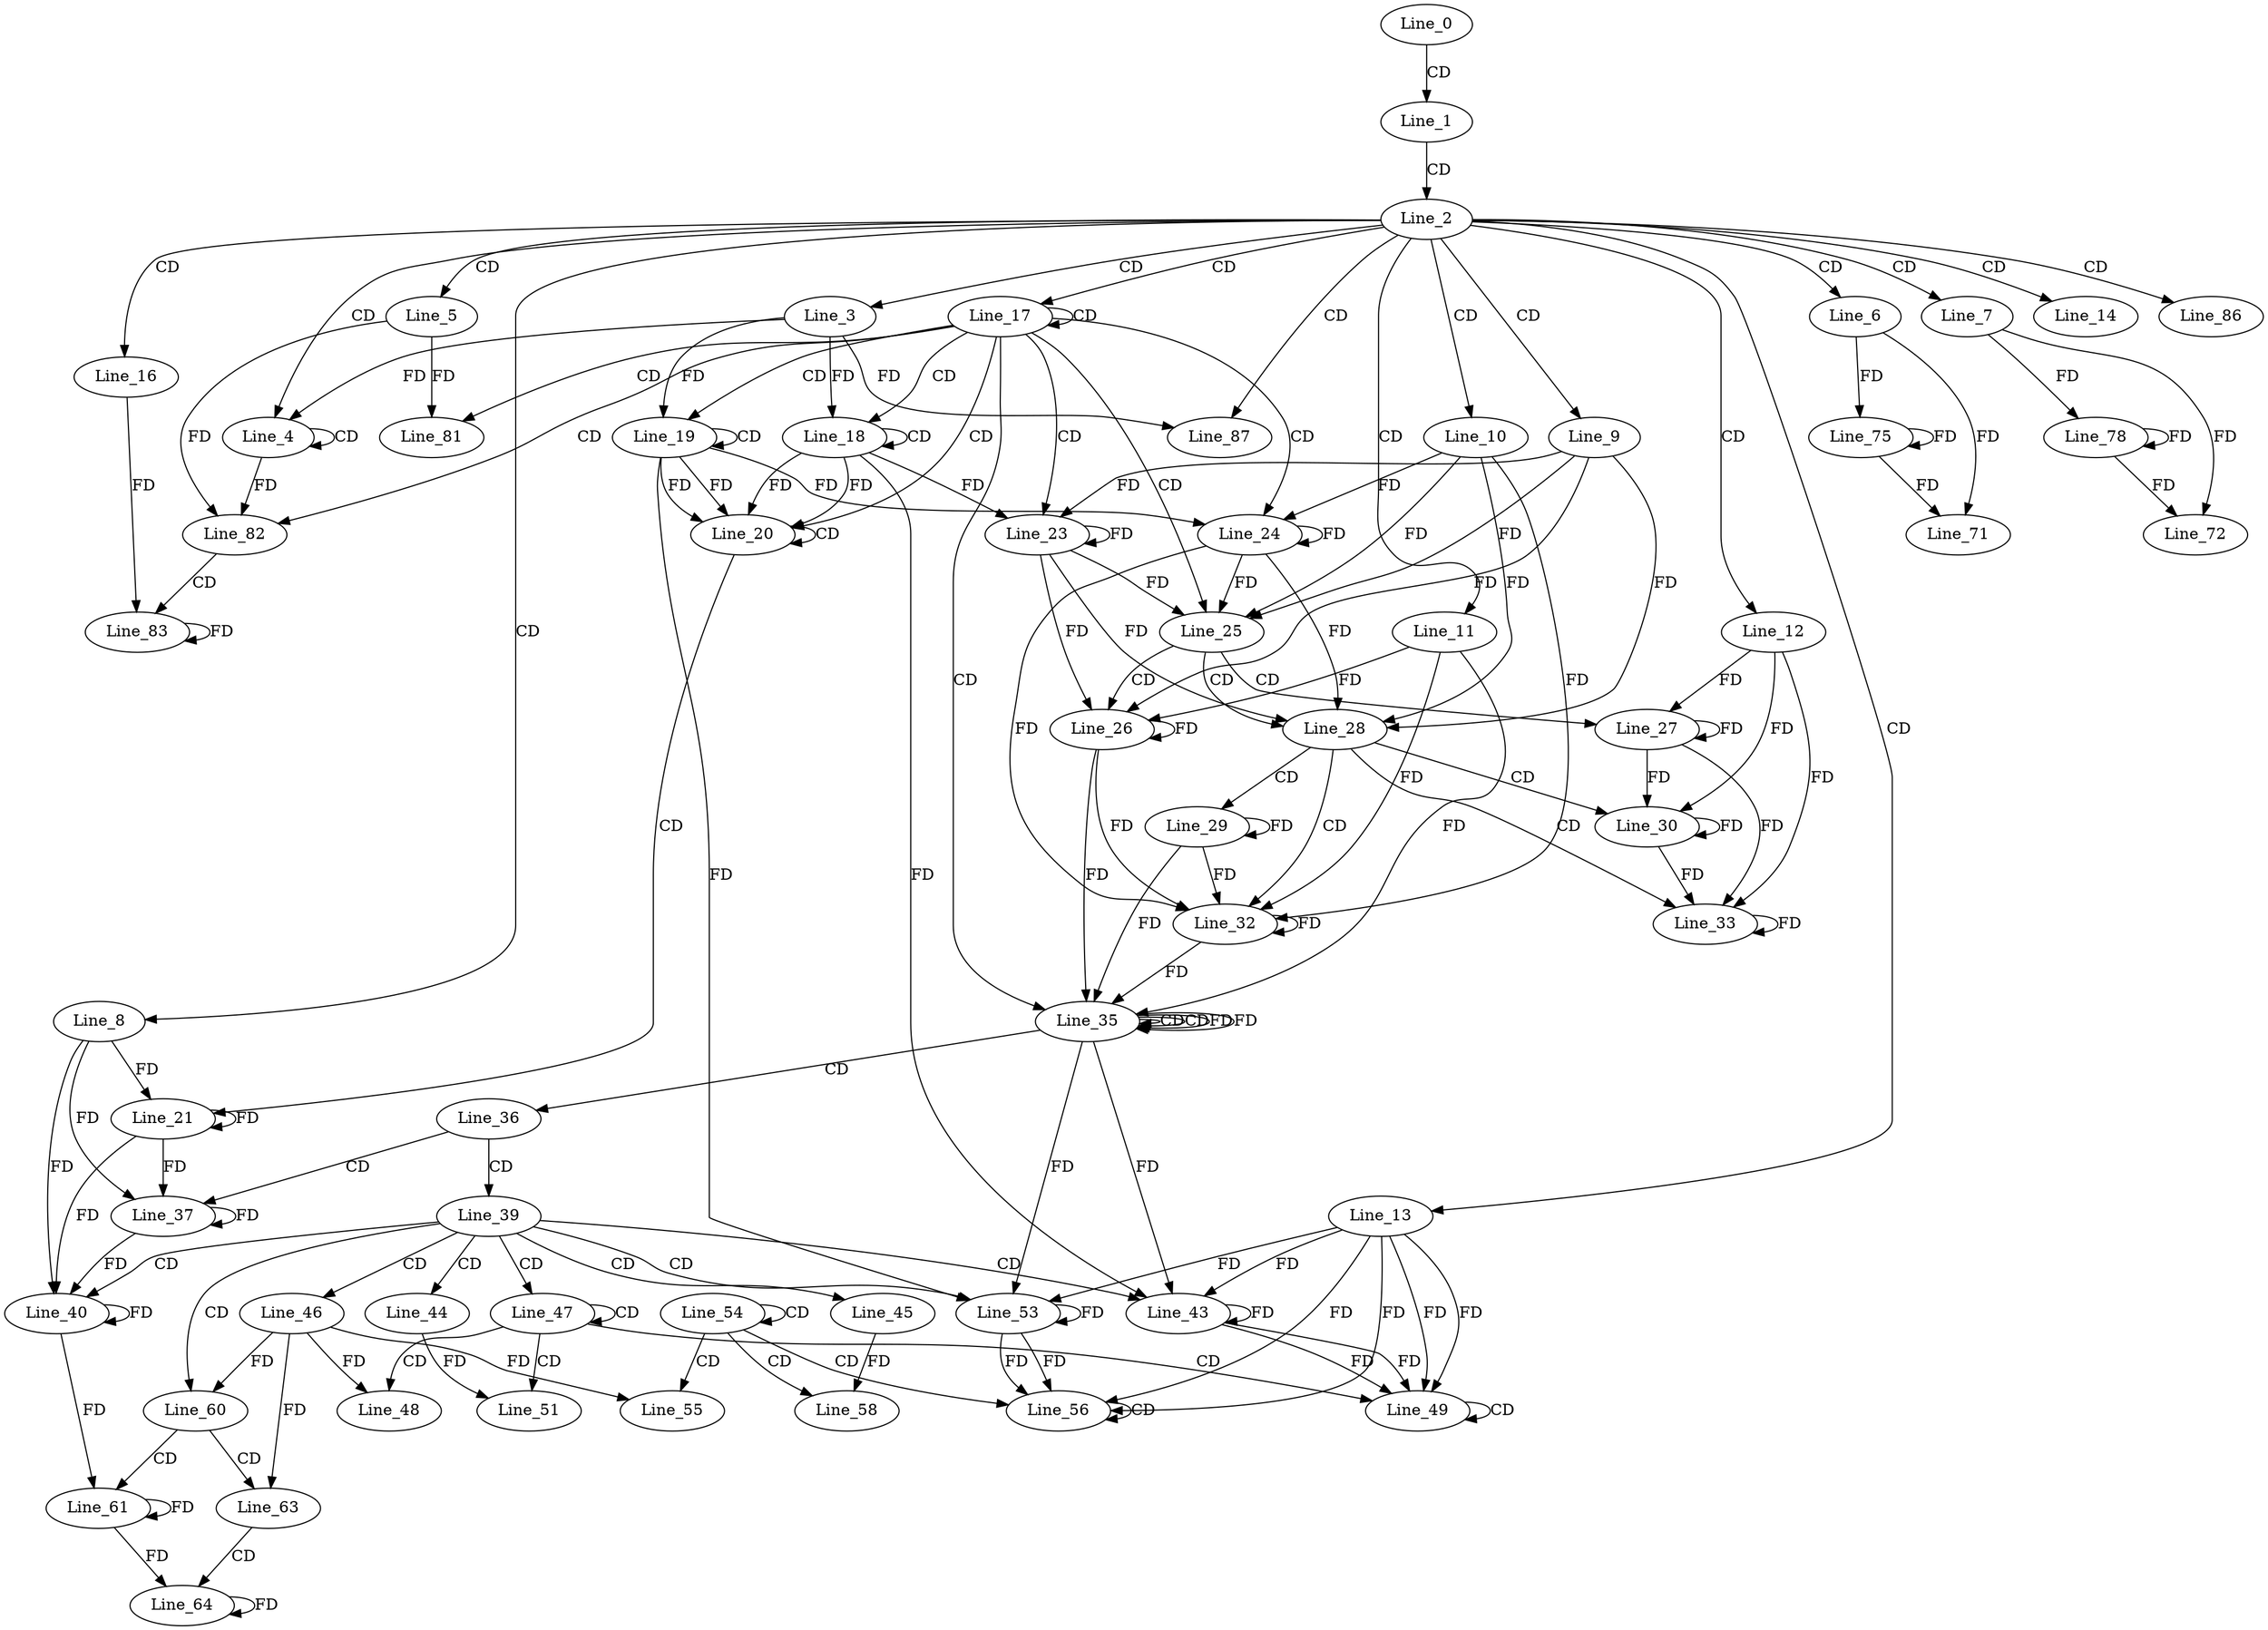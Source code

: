 digraph G {
  Line_0;
  Line_1;
  Line_2;
  Line_3;
  Line_4;
  Line_4;
  Line_5;
  Line_6;
  Line_7;
  Line_8;
  Line_9;
  Line_10;
  Line_11;
  Line_12;
  Line_13;
  Line_14;
  Line_16;
  Line_17;
  Line_18;
  Line_18;
  Line_19;
  Line_19;
  Line_20;
  Line_20;
  Line_21;
  Line_23;
  Line_23;
  Line_24;
  Line_24;
  Line_25;
  Line_26;
  Line_27;
  Line_28;
  Line_29;
  Line_30;
  Line_32;
  Line_33;
  Line_35;
  Line_35;
  Line_35;
  Line_36;
  Line_37;
  Line_39;
  Line_40;
  Line_43;
  Line_43;
  Line_44;
  Line_45;
  Line_46;
  Line_47;
  Line_48;
  Line_49;
  Line_49;
  Line_51;
  Line_53;
  Line_53;
  Line_54;
  Line_55;
  Line_56;
  Line_56;
  Line_58;
  Line_60;
  Line_61;
  Line_63;
  Line_64;
  Line_71;
  Line_72;
  Line_75;
  Line_78;
  Line_81;
  Line_82;
  Line_83;
  Line_86;
  Line_87;
  Line_0 -> Line_1 [ label="CD" ];
  Line_1 -> Line_2 [ label="CD" ];
  Line_2 -> Line_3 [ label="CD" ];
  Line_2 -> Line_4 [ label="CD" ];
  Line_4 -> Line_4 [ label="CD" ];
  Line_3 -> Line_4 [ label="FD" ];
  Line_2 -> Line_5 [ label="CD" ];
  Line_2 -> Line_6 [ label="CD" ];
  Line_2 -> Line_7 [ label="CD" ];
  Line_2 -> Line_8 [ label="CD" ];
  Line_2 -> Line_9 [ label="CD" ];
  Line_2 -> Line_10 [ label="CD" ];
  Line_2 -> Line_11 [ label="CD" ];
  Line_2 -> Line_12 [ label="CD" ];
  Line_2 -> Line_13 [ label="CD" ];
  Line_2 -> Line_14 [ label="CD" ];
  Line_2 -> Line_16 [ label="CD" ];
  Line_2 -> Line_17 [ label="CD" ];
  Line_17 -> Line_17 [ label="CD" ];
  Line_17 -> Line_18 [ label="CD" ];
  Line_18 -> Line_18 [ label="CD" ];
  Line_3 -> Line_18 [ label="FD" ];
  Line_17 -> Line_19 [ label="CD" ];
  Line_19 -> Line_19 [ label="CD" ];
  Line_3 -> Line_19 [ label="FD" ];
  Line_17 -> Line_20 [ label="CD" ];
  Line_18 -> Line_20 [ label="FD" ];
  Line_19 -> Line_20 [ label="FD" ];
  Line_20 -> Line_20 [ label="CD" ];
  Line_18 -> Line_20 [ label="FD" ];
  Line_19 -> Line_20 [ label="FD" ];
  Line_20 -> Line_21 [ label="CD" ];
  Line_21 -> Line_21 [ label="FD" ];
  Line_8 -> Line_21 [ label="FD" ];
  Line_17 -> Line_23 [ label="CD" ];
  Line_23 -> Line_23 [ label="FD" ];
  Line_9 -> Line_23 [ label="FD" ];
  Line_18 -> Line_23 [ label="FD" ];
  Line_17 -> Line_24 [ label="CD" ];
  Line_24 -> Line_24 [ label="FD" ];
  Line_10 -> Line_24 [ label="FD" ];
  Line_19 -> Line_24 [ label="FD" ];
  Line_17 -> Line_25 [ label="CD" ];
  Line_23 -> Line_25 [ label="FD" ];
  Line_9 -> Line_25 [ label="FD" ];
  Line_24 -> Line_25 [ label="FD" ];
  Line_10 -> Line_25 [ label="FD" ];
  Line_25 -> Line_26 [ label="CD" ];
  Line_26 -> Line_26 [ label="FD" ];
  Line_11 -> Line_26 [ label="FD" ];
  Line_23 -> Line_26 [ label="FD" ];
  Line_9 -> Line_26 [ label="FD" ];
  Line_25 -> Line_27 [ label="CD" ];
  Line_27 -> Line_27 [ label="FD" ];
  Line_12 -> Line_27 [ label="FD" ];
  Line_25 -> Line_28 [ label="CD" ];
  Line_23 -> Line_28 [ label="FD" ];
  Line_9 -> Line_28 [ label="FD" ];
  Line_24 -> Line_28 [ label="FD" ];
  Line_10 -> Line_28 [ label="FD" ];
  Line_28 -> Line_29 [ label="CD" ];
  Line_29 -> Line_29 [ label="FD" ];
  Line_28 -> Line_30 [ label="CD" ];
  Line_27 -> Line_30 [ label="FD" ];
  Line_30 -> Line_30 [ label="FD" ];
  Line_12 -> Line_30 [ label="FD" ];
  Line_28 -> Line_32 [ label="CD" ];
  Line_26 -> Line_32 [ label="FD" ];
  Line_29 -> Line_32 [ label="FD" ];
  Line_32 -> Line_32 [ label="FD" ];
  Line_11 -> Line_32 [ label="FD" ];
  Line_24 -> Line_32 [ label="FD" ];
  Line_10 -> Line_32 [ label="FD" ];
  Line_28 -> Line_33 [ label="CD" ];
  Line_27 -> Line_33 [ label="FD" ];
  Line_30 -> Line_33 [ label="FD" ];
  Line_33 -> Line_33 [ label="FD" ];
  Line_12 -> Line_33 [ label="FD" ];
  Line_17 -> Line_35 [ label="CD" ];
  Line_35 -> Line_35 [ label="CD" ];
  Line_26 -> Line_35 [ label="FD" ];
  Line_29 -> Line_35 [ label="FD" ];
  Line_32 -> Line_35 [ label="FD" ];
  Line_11 -> Line_35 [ label="FD" ];
  Line_35 -> Line_35 [ label="CD" ];
  Line_35 -> Line_35 [ label="FD" ];
  Line_35 -> Line_36 [ label="CD" ];
  Line_36 -> Line_37 [ label="CD" ];
  Line_37 -> Line_37 [ label="FD" ];
  Line_21 -> Line_37 [ label="FD" ];
  Line_8 -> Line_37 [ label="FD" ];
  Line_36 -> Line_39 [ label="CD" ];
  Line_39 -> Line_40 [ label="CD" ];
  Line_37 -> Line_40 [ label="FD" ];
  Line_40 -> Line_40 [ label="FD" ];
  Line_21 -> Line_40 [ label="FD" ];
  Line_8 -> Line_40 [ label="FD" ];
  Line_39 -> Line_43 [ label="CD" ];
  Line_43 -> Line_43 [ label="FD" ];
  Line_13 -> Line_43 [ label="FD" ];
  Line_18 -> Line_43 [ label="FD" ];
  Line_35 -> Line_43 [ label="FD" ];
  Line_39 -> Line_44 [ label="CD" ];
  Line_39 -> Line_45 [ label="CD" ];
  Line_39 -> Line_46 [ label="CD" ];
  Line_39 -> Line_47 [ label="CD" ];
  Line_47 -> Line_47 [ label="CD" ];
  Line_47 -> Line_48 [ label="CD" ];
  Line_46 -> Line_48 [ label="FD" ];
  Line_47 -> Line_49 [ label="CD" ];
  Line_43 -> Line_49 [ label="FD" ];
  Line_13 -> Line_49 [ label="FD" ];
  Line_49 -> Line_49 [ label="CD" ];
  Line_43 -> Line_49 [ label="FD" ];
  Line_13 -> Line_49 [ label="FD" ];
  Line_47 -> Line_51 [ label="CD" ];
  Line_44 -> Line_51 [ label="FD" ];
  Line_39 -> Line_53 [ label="CD" ];
  Line_53 -> Line_53 [ label="FD" ];
  Line_13 -> Line_53 [ label="FD" ];
  Line_19 -> Line_53 [ label="FD" ];
  Line_35 -> Line_53 [ label="FD" ];
  Line_54 -> Line_54 [ label="CD" ];
  Line_54 -> Line_55 [ label="CD" ];
  Line_46 -> Line_55 [ label="FD" ];
  Line_54 -> Line_56 [ label="CD" ];
  Line_53 -> Line_56 [ label="FD" ];
  Line_13 -> Line_56 [ label="FD" ];
  Line_56 -> Line_56 [ label="CD" ];
  Line_53 -> Line_56 [ label="FD" ];
  Line_13 -> Line_56 [ label="FD" ];
  Line_54 -> Line_58 [ label="CD" ];
  Line_45 -> Line_58 [ label="FD" ];
  Line_39 -> Line_60 [ label="CD" ];
  Line_46 -> Line_60 [ label="FD" ];
  Line_60 -> Line_61 [ label="CD" ];
  Line_40 -> Line_61 [ label="FD" ];
  Line_61 -> Line_61 [ label="FD" ];
  Line_60 -> Line_63 [ label="CD" ];
  Line_46 -> Line_63 [ label="FD" ];
  Line_63 -> Line_64 [ label="CD" ];
  Line_61 -> Line_64 [ label="FD" ];
  Line_64 -> Line_64 [ label="FD" ];
  Line_6 -> Line_71 [ label="FD" ];
  Line_7 -> Line_72 [ label="FD" ];
  Line_75 -> Line_75 [ label="FD" ];
  Line_6 -> Line_75 [ label="FD" ];
  Line_78 -> Line_78 [ label="FD" ];
  Line_7 -> Line_78 [ label="FD" ];
  Line_17 -> Line_81 [ label="CD" ];
  Line_5 -> Line_81 [ label="FD" ];
  Line_17 -> Line_82 [ label="CD" ];
  Line_5 -> Line_82 [ label="FD" ];
  Line_4 -> Line_82 [ label="FD" ];
  Line_82 -> Line_83 [ label="CD" ];
  Line_83 -> Line_83 [ label="FD" ];
  Line_16 -> Line_83 [ label="FD" ];
  Line_2 -> Line_86 [ label="CD" ];
  Line_2 -> Line_87 [ label="CD" ];
  Line_3 -> Line_87 [ label="FD" ];
  Line_75 -> Line_71 [ label="FD" ];
  Line_78 -> Line_72 [ label="FD" ];
  Line_35 -> Line_35 [ label="FD" ];
}
